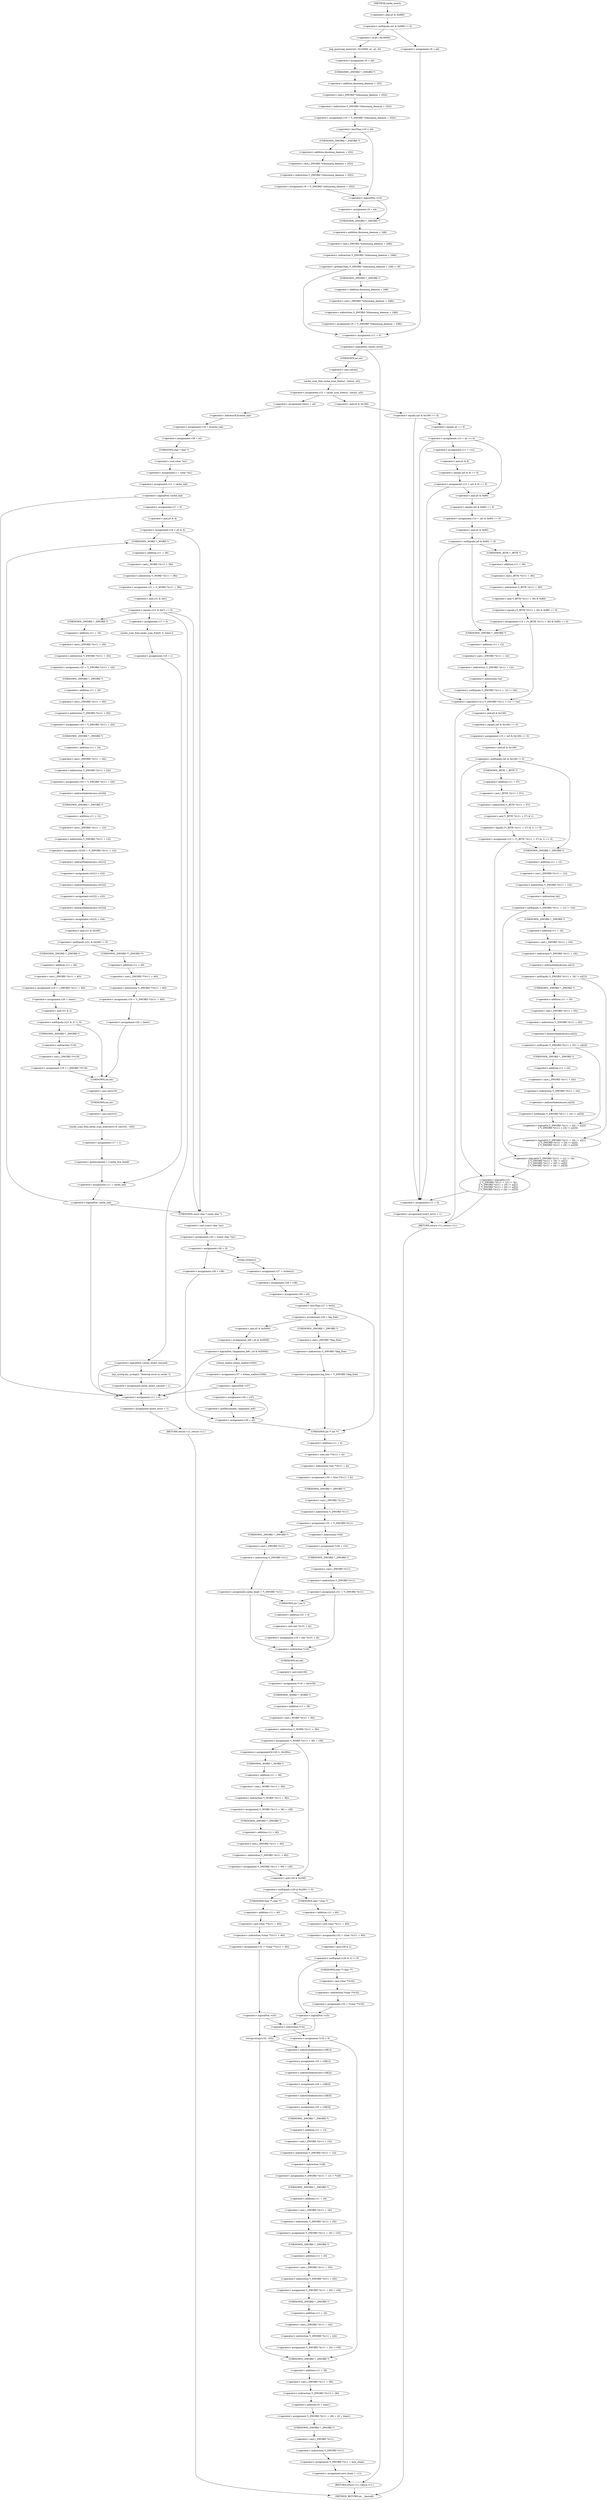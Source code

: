 digraph cache_insert {  
"1000173" [label = "(<operator>.notEquals,(a5 & 0x980) != 0)" ]
"1000174" [label = "(<operator>.and,a5 & 0x980)" ]
"1000179" [label = "(log_query,log_query(a5 | 0x10000, a1, a2, 0))" ]
"1000180" [label = "(<operator>.or,a5 | 0x10000)" ]
"1000186" [label = "(<operator>.assignment,v9 = a4)" ]
"1000189" [label = "(<operator>.assignment,v10 = *(_DWORD *)(dnsmasq_daemon + 252))" ]
"1000191" [label = "(<operator>.indirection,*(_DWORD *)(dnsmasq_daemon + 252))" ]
"1000192" [label = "(<operator>.cast,(_DWORD *)(dnsmasq_daemon + 252))" ]
"1000193" [label = "(UNKNOWN,_DWORD *,_DWORD *)" ]
"1000194" [label = "(<operator>.addition,dnsmasq_daemon + 252)" ]
"1000198" [label = "(<operator>.lessThan,v10 < a4)" ]
"1000201" [label = "(<operator>.assignment,v9 = *(_DWORD *)(dnsmasq_daemon + 252))" ]
"1000203" [label = "(<operator>.indirection,*(_DWORD *)(dnsmasq_daemon + 252))" ]
"1000204" [label = "(<operator>.cast,(_DWORD *)(dnsmasq_daemon + 252))" ]
"1000205" [label = "(UNKNOWN,_DWORD *,_DWORD *)" ]
"1000206" [label = "(<operator>.addition,dnsmasq_daemon + 252)" ]
"1000210" [label = "(<operator>.logicalNot,!v10)" ]
"1000212" [label = "(<operator>.assignment,v9 = a4)" ]
"1000216" [label = "(<operator>.greaterThan,*(_DWORD *)(dnsmasq_daemon + 248) > v9)" ]
"1000217" [label = "(<operator>.indirection,*(_DWORD *)(dnsmasq_daemon + 248))" ]
"1000218" [label = "(<operator>.cast,(_DWORD *)(dnsmasq_daemon + 248))" ]
"1000219" [label = "(UNKNOWN,_DWORD *,_DWORD *)" ]
"1000220" [label = "(<operator>.addition,dnsmasq_daemon + 248)" ]
"1000224" [label = "(<operator>.assignment,v9 = *(_DWORD *)(dnsmasq_daemon + 248))" ]
"1000226" [label = "(<operator>.indirection,*(_DWORD *)(dnsmasq_daemon + 248))" ]
"1000227" [label = "(<operator>.cast,(_DWORD *)(dnsmasq_daemon + 248))" ]
"1000228" [label = "(UNKNOWN,_DWORD *,_DWORD *)" ]
"1000229" [label = "(<operator>.addition,dnsmasq_daemon + 248)" ]
"1000234" [label = "(<operator>.assignment,v9 = a4)" ]
"1000237" [label = "(<operator>.assignment,v11 = 0)" ]
"1000241" [label = "(<operator>.logicalNot,!insert_error)" ]
"1000244" [label = "(<operator>.assignment,v12 = cache_scan_free(a1, (int)a2, a3))" ]
"1000246" [label = "(cache_scan_free,cache_scan_free(a1, (int)a2, a3))" ]
"1000248" [label = "(<operator>.cast,(int)a2)" ]
"1000249" [label = "(UNKNOWN,int,int)" ]
"1000256" [label = "(<operator>.equals,(a5 & 0x180) == 0)" ]
"1000257" [label = "(<operator>.and,a5 & 0x180)" ]
"1000262" [label = "(<operator>.assignment,v13 = a2 == 0)" ]
"1000264" [label = "(<operator>.equals,a2 == 0)" ]
"1000270" [label = "(<operator>.assignment,v11 = v12)" ]
"1000273" [label = "(<operator>.assignment,v13 = (a5 & 8) == 0)" ]
"1000275" [label = "(<operator>.equals,(a5 & 8) == 0)" ]
"1000276" [label = "(<operator>.and,a5 & 8)" ]
"1000283" [label = "(<operator>.assignment,v14 = (a5 & 0x80) == 0)" ]
"1000285" [label = "(<operator>.equals,(a5 & 0x80) == 0)" ]
"1000286" [label = "(<operator>.and,a5 & 0x80)" ]
"1000291" [label = "(<operator>.notEquals,(a5 & 0x80) != 0)" ]
"1000292" [label = "(<operator>.and,a5 & 0x80)" ]
"1000296" [label = "(<operator>.assignment,v14 = (*(_BYTE *)(v11 + 36) & 0x80) == 0)" ]
"1000298" [label = "(<operator>.equals,(*(_BYTE *)(v11 + 36) & 0x80) == 0)" ]
"1000299" [label = "(<operator>.and,*(_BYTE *)(v11 + 36) & 0x80)" ]
"1000300" [label = "(<operator>.indirection,*(_BYTE *)(v11 + 36))" ]
"1000301" [label = "(<operator>.cast,(_BYTE *)(v11 + 36))" ]
"1000302" [label = "(UNKNOWN,_BYTE *,_BYTE *)" ]
"1000303" [label = "(<operator>.addition,v11 + 36)" ]
"1000309" [label = "(<operator>.logicalOr,v14 || *(_DWORD *)(v11 + 12) != *a2)" ]
"1000311" [label = "(<operator>.notEquals,*(_DWORD *)(v11 + 12) != *a2)" ]
"1000312" [label = "(<operator>.indirection,*(_DWORD *)(v11 + 12))" ]
"1000313" [label = "(<operator>.cast,(_DWORD *)(v11 + 12))" ]
"1000314" [label = "(UNKNOWN,_DWORD *,_DWORD *)" ]
"1000315" [label = "(<operator>.addition,v11 + 12)" ]
"1000318" [label = "(<operator>.indirection,*a2)" ]
"1000321" [label = "(<operator>.assignment,v15 = (a5 & 0x100) == 0)" ]
"1000323" [label = "(<operator>.equals,(a5 & 0x100) == 0)" ]
"1000324" [label = "(<operator>.and,a5 & 0x100)" ]
"1000329" [label = "(<operator>.notEquals,(a5 & 0x100) != 0)" ]
"1000330" [label = "(<operator>.and,a5 & 0x100)" ]
"1000334" [label = "(<operator>.assignment,v15 = (*(_BYTE *)(v11 + 37) & 1) == 0)" ]
"1000336" [label = "(<operator>.equals,(*(_BYTE *)(v11 + 37) & 1) == 0)" ]
"1000337" [label = "(<operator>.and,*(_BYTE *)(v11 + 37) & 1)" ]
"1000338" [label = "(<operator>.indirection,*(_BYTE *)(v11 + 37))" ]
"1000339" [label = "(<operator>.cast,(_BYTE *)(v11 + 37))" ]
"1000340" [label = "(UNKNOWN,_BYTE *,_BYTE *)" ]
"1000341" [label = "(<operator>.addition,v11 + 37)" ]
"1000347" [label = "(<operator>.logicalOr,v15\n          || *(_DWORD *)(v11 + 12) != *a2\n          || *(_DWORD *)(v11 + 16) != a2[1]\n          || *(_DWORD *)(v11 + 20) != a2[2]\n          || *(_DWORD *)(v11 + 24) != a2[3])" ]
"1000349" [label = "(<operator>.logicalOr,*(_DWORD *)(v11 + 12) != *a2\n          || *(_DWORD *)(v11 + 16) != a2[1]\n          || *(_DWORD *)(v11 + 20) != a2[2]\n          || *(_DWORD *)(v11 + 24) != a2[3])" ]
"1000350" [label = "(<operator>.notEquals,*(_DWORD *)(v11 + 12) != *a2)" ]
"1000351" [label = "(<operator>.indirection,*(_DWORD *)(v11 + 12))" ]
"1000352" [label = "(<operator>.cast,(_DWORD *)(v11 + 12))" ]
"1000353" [label = "(UNKNOWN,_DWORD *,_DWORD *)" ]
"1000354" [label = "(<operator>.addition,v11 + 12)" ]
"1000357" [label = "(<operator>.indirection,*a2)" ]
"1000359" [label = "(<operator>.logicalOr,*(_DWORD *)(v11 + 16) != a2[1]\n          || *(_DWORD *)(v11 + 20) != a2[2]\n          || *(_DWORD *)(v11 + 24) != a2[3])" ]
"1000360" [label = "(<operator>.notEquals,*(_DWORD *)(v11 + 16) != a2[1])" ]
"1000361" [label = "(<operator>.indirection,*(_DWORD *)(v11 + 16))" ]
"1000362" [label = "(<operator>.cast,(_DWORD *)(v11 + 16))" ]
"1000363" [label = "(UNKNOWN,_DWORD *,_DWORD *)" ]
"1000364" [label = "(<operator>.addition,v11 + 16)" ]
"1000367" [label = "(<operator>.indirectIndexAccess,a2[1])" ]
"1000370" [label = "(<operator>.logicalOr,*(_DWORD *)(v11 + 20) != a2[2]\n          || *(_DWORD *)(v11 + 24) != a2[3])" ]
"1000371" [label = "(<operator>.notEquals,*(_DWORD *)(v11 + 20) != a2[2])" ]
"1000372" [label = "(<operator>.indirection,*(_DWORD *)(v11 + 20))" ]
"1000373" [label = "(<operator>.cast,(_DWORD *)(v11 + 20))" ]
"1000374" [label = "(UNKNOWN,_DWORD *,_DWORD *)" ]
"1000375" [label = "(<operator>.addition,v11 + 20)" ]
"1000378" [label = "(<operator>.indirectIndexAccess,a2[2])" ]
"1000381" [label = "(<operator>.notEquals,*(_DWORD *)(v11 + 24) != a2[3])" ]
"1000382" [label = "(<operator>.indirection,*(_DWORD *)(v11 + 24))" ]
"1000383" [label = "(<operator>.cast,(_DWORD *)(v11 + 24))" ]
"1000384" [label = "(UNKNOWN,_DWORD *,_DWORD *)" ]
"1000385" [label = "(<operator>.addition,v11 + 24)" ]
"1000388" [label = "(<operator>.indirectIndexAccess,a2[3])" ]
"1000393" [label = "(<operator>.assignment,v11 = 0)" ]
"1000396" [label = "(<operator>.assignment,insert_error = 1)" ]
"1000399" [label = "(RETURN,return v11;,return v11;)" ]
"1000401" [label = "(<operator>.assignment,time1 = a3)" ]
"1000404" [label = "(<operator>.assignment,v16 = &cache_tail)" ]
"1000406" [label = "(<operator>.addressOf,&cache_tail)" ]
"1000408" [label = "(<operator>.assignment,v38 = a2)" ]
"1000411" [label = "(<operator>.assignment,s = (char *)a1)" ]
"1000413" [label = "(<operator>.cast,(char *)a1)" ]
"1000414" [label = "(UNKNOWN,char *,char *)" ]
"1000416" [label = "(<operator>.assignment,v11 = cache_tail)" ]
"1000420" [label = "(<operator>.logicalNot,!cache_tail)" ]
"1000424" [label = "(<operator>.assignment,v11 = 0)" ]
"1000427" [label = "(<operator>.assignment,insert_error = 1)" ]
"1000430" [label = "(RETURN,return v11;,return v11;)" ]
"1000432" [label = "(<operator>.assignment,v17 = 0)" ]
"1000435" [label = "(<operator>.assignment,v18 = a5 & 4)" ]
"1000437" [label = "(<operator>.and,a5 & 4)" ]
"1000443" [label = "(<operator>.assignment,v21 = *(_WORD *)(v11 + 36))" ]
"1000445" [label = "(<operator>.indirection,*(_WORD *)(v11 + 36))" ]
"1000446" [label = "(<operator>.cast,(_WORD *)(v11 + 36))" ]
"1000447" [label = "(UNKNOWN,_WORD *,_WORD *)" ]
"1000448" [label = "(<operator>.addition,v11 + 36)" ]
"1000452" [label = "(<operator>.equals,(v21 & 0xC) == 0)" ]
"1000453" [label = "(<operator>.and,v21 & 0xC)" ]
"1000462" [label = "(<operator>.logicalNot,!cache_insert_warned)" ]
"1000465" [label = "(my_syslog,my_syslog(3, \"Internal error in cache.\"))" ]
"1000468" [label = "(<operator>.assignment,cache_insert_warned = 1)" ]
"1000475" [label = "(<operator>.assignment,v22 = *(_DWORD *)(v11 + 16))" ]
"1000477" [label = "(<operator>.indirection,*(_DWORD *)(v11 + 16))" ]
"1000478" [label = "(<operator>.cast,(_DWORD *)(v11 + 16))" ]
"1000479" [label = "(UNKNOWN,_DWORD *,_DWORD *)" ]
"1000480" [label = "(<operator>.addition,v11 + 16)" ]
"1000483" [label = "(<operator>.assignment,v23 = *(_DWORD *)(v11 + 20))" ]
"1000485" [label = "(<operator>.indirection,*(_DWORD *)(v11 + 20))" ]
"1000486" [label = "(<operator>.cast,(_DWORD *)(v11 + 20))" ]
"1000487" [label = "(UNKNOWN,_DWORD *,_DWORD *)" ]
"1000488" [label = "(<operator>.addition,v11 + 20)" ]
"1000491" [label = "(<operator>.assignment,v24 = *(_DWORD *)(v11 + 24))" ]
"1000493" [label = "(<operator>.indirection,*(_DWORD *)(v11 + 24))" ]
"1000494" [label = "(<operator>.cast,(_DWORD *)(v11 + 24))" ]
"1000495" [label = "(UNKNOWN,_DWORD *,_DWORD *)" ]
"1000496" [label = "(<operator>.addition,v11 + 24)" ]
"1000499" [label = "(<operator>.assignment,v41[0] = *(_DWORD *)(v11 + 12))" ]
"1000500" [label = "(<operator>.indirectIndexAccess,v41[0])" ]
"1000503" [label = "(<operator>.indirection,*(_DWORD *)(v11 + 12))" ]
"1000504" [label = "(<operator>.cast,(_DWORD *)(v11 + 12))" ]
"1000505" [label = "(UNKNOWN,_DWORD *,_DWORD *)" ]
"1000506" [label = "(<operator>.addition,v11 + 12)" ]
"1000509" [label = "(<operator>.assignment,v41[1] = v22)" ]
"1000510" [label = "(<operator>.indirectIndexAccess,v41[1])" ]
"1000514" [label = "(<operator>.assignment,v41[2] = v23)" ]
"1000515" [label = "(<operator>.indirectIndexAccess,v41[2])" ]
"1000519" [label = "(<operator>.assignment,v41[3] = v24)" ]
"1000520" [label = "(<operator>.indirectIndexAccess,v41[3])" ]
"1000525" [label = "(<operator>.notEquals,(v21 & 0x200) != 0)" ]
"1000526" [label = "(<operator>.and,v21 & 0x200)" ]
"1000531" [label = "(<operator>.assignment,v19 = *(_DWORD **)(v11 + 40))" ]
"1000533" [label = "(<operator>.indirection,*(_DWORD **)(v11 + 40))" ]
"1000534" [label = "(<operator>.cast,(_DWORD **)(v11 + 40))" ]
"1000535" [label = "(UNKNOWN,_DWORD **,_DWORD **)" ]
"1000536" [label = "(<operator>.addition,v11 + 40)" ]
"1000539" [label = "(<operator>.assignment,v20 = time1)" ]
"1000544" [label = "(<operator>.assignment,v19 = (_DWORD *)(v11 + 40))" ]
"1000546" [label = "(<operator>.cast,(_DWORD *)(v11 + 40))" ]
"1000547" [label = "(UNKNOWN,_DWORD *,_DWORD *)" ]
"1000548" [label = "(<operator>.addition,v11 + 40)" ]
"1000551" [label = "(<operator>.assignment,v20 = time1)" ]
"1000555" [label = "(<operator>.notEquals,(v21 & 2) != 0)" ]
"1000556" [label = "(<operator>.and,v21 & 2)" ]
"1000560" [label = "(<operator>.assignment,v19 = (_DWORD *)*v19)" ]
"1000562" [label = "(<operator>.cast,(_DWORD *)*v19)" ]
"1000563" [label = "(UNKNOWN,_DWORD *,_DWORD *)" ]
"1000564" [label = "(<operator>.indirection,*v19)" ]
"1000566" [label = "(cache_scan_free,cache_scan_free((int)v19, (int)v41, v20))" ]
"1000567" [label = "(<operator>.cast,(int)v19)" ]
"1000568" [label = "(UNKNOWN,int,int)" ]
"1000570" [label = "(<operator>.cast,(int)v41)" ]
"1000571" [label = "(UNKNOWN,int,int)" ]
"1000574" [label = "(<operator>.assignment,v17 = 1)" ]
"1000577" [label = "(<operator>.preIncrement,++cache_live_freed)" ]
"1000581" [label = "(<operator>.assignment,v17 = 0)" ]
"1000584" [label = "(cache_scan_free,cache_scan_free(0, 0, time1))" ]
"1000588" [label = "(<operator>.assignment,v18 = 1)" ]
"1000591" [label = "(<operator>.assignment,v11 = cache_tail)" ]
"1000595" [label = "(<operator>.logicalNot,!cache_tail)" ]
"1000598" [label = "(<operator>.assignment,v25 = (const char *)a1)" ]
"1000600" [label = "(<operator>.cast,(const char *)a1)" ]
"1000601" [label = "(UNKNOWN,const char *,const char *)" ]
"1000603" [label = "(<operator>.assignment,v26 = 0)" ]
"1000609" [label = "(<operator>.assignment,v27 = strlen(s))" ]
"1000611" [label = "(strlen,strlen(s))" ]
"1000613" [label = "(<operator>.assignment,v28 = v38)" ]
"1000616" [label = "(<operator>.assignment,v29 = a5)" ]
"1000620" [label = "(<operator>.lessThan,v27 < 0x32)" ]
"1000624" [label = "(<operator>.assignment,v26 = big_free)" ]
"1000630" [label = "(<operator>.assignment,big_free = *(_DWORD *)big_free)" ]
"1000632" [label = "(<operator>.indirection,*(_DWORD *)big_free)" ]
"1000633" [label = "(<operator>.cast,(_DWORD *)big_free)" ]
"1000634" [label = "(UNKNOWN,_DWORD *,_DWORD *)" ]
"1000638" [label = "(<operator>.logicalNot,!(bignames_left | a5 & 0x5000))" ]
"1000639" [label = "(<operator>.or,bignames_left | a5 & 0x5000)" ]
"1000641" [label = "(<operator>.and,a5 & 0x5000)" ]
"1000645" [label = "(<operator>.assignment,v37 = whine_malloc(1028))" ]
"1000647" [label = "(whine_malloc,whine_malloc(1028))" ]
"1000650" [label = "(<operator>.logicalNot,!v37)" ]
"1000653" [label = "(<operator>.assignment,v26 = v37)" ]
"1000658" [label = "(<operator>.preDecrement,--bignames_left)" ]
"1000662" [label = "(<operator>.assignment,v28 = v38)" ]
"1000665" [label = "(<operator>.assignment,v29 = a5)" ]
"1000669" [label = "(<operator>.assignment,v30 = *(int **)(v11 + 4))" ]
"1000671" [label = "(<operator>.indirection,*(int **)(v11 + 4))" ]
"1000672" [label = "(<operator>.cast,(int **)(v11 + 4))" ]
"1000673" [label = "(UNKNOWN,int **,int **)" ]
"1000674" [label = "(<operator>.addition,v11 + 4)" ]
"1000677" [label = "(<operator>.assignment,v31 = *(_DWORD *)v11)" ]
"1000679" [label = "(<operator>.indirection,*(_DWORD *)v11)" ]
"1000680" [label = "(<operator>.cast,(_DWORD *)v11)" ]
"1000681" [label = "(UNKNOWN,_DWORD *,_DWORD *)" ]
"1000686" [label = "(<operator>.assignment,*v30 = v31)" ]
"1000687" [label = "(<operator>.indirection,*v30)" ]
"1000690" [label = "(<operator>.assignment,v31 = *(_DWORD *)v11)" ]
"1000692" [label = "(<operator>.indirection,*(_DWORD *)v11)" ]
"1000693" [label = "(<operator>.cast,(_DWORD *)v11)" ]
"1000694" [label = "(UNKNOWN,_DWORD *,_DWORD *)" ]
"1000698" [label = "(<operator>.assignment,cache_head = *(_DWORD *)v11)" ]
"1000700" [label = "(<operator>.indirection,*(_DWORD *)v11)" ]
"1000701" [label = "(<operator>.cast,(_DWORD *)v11)" ]
"1000702" [label = "(UNKNOWN,_DWORD *,_DWORD *)" ]
"1000706" [label = "(<operator>.assignment,v16 = (int *)(v31 + 4))" ]
"1000708" [label = "(<operator>.cast,(int *)(v31 + 4))" ]
"1000709" [label = "(UNKNOWN,int *,int *)" ]
"1000710" [label = "(<operator>.addition,v31 + 4)" ]
"1000713" [label = "(<operator>.assignment,*v16 = (int)v30)" ]
"1000714" [label = "(<operator>.indirection,*v16)" ]
"1000716" [label = "(<operator>.cast,(int)v30)" ]
"1000717" [label = "(UNKNOWN,int,int)" ]
"1000719" [label = "(<operator>.assignment,*(_WORD *)(v11 + 36) = v29)" ]
"1000720" [label = "(<operator>.indirection,*(_WORD *)(v11 + 36))" ]
"1000721" [label = "(<operator>.cast,(_WORD *)(v11 + 36))" ]
"1000722" [label = "(UNKNOWN,_WORD *,_WORD *)" ]
"1000723" [label = "(<operator>.addition,v11 + 36)" ]
"1000730" [label = "(<operators>.assignmentOr,v29 |= 0x200u)" ]
"1000733" [label = "(<operator>.assignment,*(_WORD *)(v11 + 36) = v29)" ]
"1000734" [label = "(<operator>.indirection,*(_WORD *)(v11 + 36))" ]
"1000735" [label = "(<operator>.cast,(_WORD *)(v11 + 36))" ]
"1000736" [label = "(UNKNOWN,_WORD *,_WORD *)" ]
"1000737" [label = "(<operator>.addition,v11 + 36)" ]
"1000741" [label = "(<operator>.assignment,*(_DWORD *)(v11 + 40) = v26)" ]
"1000742" [label = "(<operator>.indirection,*(_DWORD *)(v11 + 40))" ]
"1000743" [label = "(<operator>.cast,(_DWORD *)(v11 + 40))" ]
"1000744" [label = "(UNKNOWN,_DWORD *,_DWORD *)" ]
"1000745" [label = "(<operator>.addition,v11 + 40)" ]
"1000750" [label = "(<operator>.notEquals,(v29 & 0x200) != 0)" ]
"1000751" [label = "(<operator>.and,v29 & 0x200)" ]
"1000756" [label = "(<operator>.assignment,v32 = *(char **)(v11 + 40))" ]
"1000758" [label = "(<operator>.indirection,*(char **)(v11 + 40))" ]
"1000759" [label = "(<operator>.cast,(char **)(v11 + 40))" ]
"1000760" [label = "(UNKNOWN,char **,char **)" ]
"1000761" [label = "(<operator>.addition,v11 + 40)" ]
"1000765" [label = "(<operator>.logicalNot,!v25)" ]
"1000769" [label = "(<operator>.assignment,*v32 = 0)" ]
"1000770" [label = "(<operator>.indirection,*v32)" ]
"1000776" [label = "(<operator>.assignment,v32 = (char *)(v11 + 40))" ]
"1000778" [label = "(<operator>.cast,(char *)(v11 + 40))" ]
"1000779" [label = "(UNKNOWN,char *,char *)" ]
"1000780" [label = "(<operator>.addition,v11 + 40)" ]
"1000784" [label = "(<operator>.notEquals,(v29 & 2) != 0)" ]
"1000785" [label = "(<operator>.and,v29 & 2)" ]
"1000789" [label = "(<operator>.assignment,v32 = *(char **)v32)" ]
"1000791" [label = "(<operator>.indirection,*(char **)v32)" ]
"1000792" [label = "(<operator>.cast,(char **)v32)" ]
"1000793" [label = "(UNKNOWN,char **,char **)" ]
"1000796" [label = "(<operator>.logicalNot,!v25)" ]
"1000799" [label = "(strcpy,strcpy(v32, v25))" ]
"1000806" [label = "(<operator>.assignment,v33 = v28[1])" ]
"1000808" [label = "(<operator>.indirectIndexAccess,v28[1])" ]
"1000811" [label = "(<operator>.assignment,v34 = v28[2])" ]
"1000813" [label = "(<operator>.indirectIndexAccess,v28[2])" ]
"1000816" [label = "(<operator>.assignment,v35 = v28[3])" ]
"1000818" [label = "(<operator>.indirectIndexAccess,v28[3])" ]
"1000821" [label = "(<operator>.assignment,*(_DWORD *)(v11 + 12) = *v28)" ]
"1000822" [label = "(<operator>.indirection,*(_DWORD *)(v11 + 12))" ]
"1000823" [label = "(<operator>.cast,(_DWORD *)(v11 + 12))" ]
"1000824" [label = "(UNKNOWN,_DWORD *,_DWORD *)" ]
"1000825" [label = "(<operator>.addition,v11 + 12)" ]
"1000828" [label = "(<operator>.indirection,*v28)" ]
"1000830" [label = "(<operator>.assignment,*(_DWORD *)(v11 + 16) = v33)" ]
"1000831" [label = "(<operator>.indirection,*(_DWORD *)(v11 + 16))" ]
"1000832" [label = "(<operator>.cast,(_DWORD *)(v11 + 16))" ]
"1000833" [label = "(UNKNOWN,_DWORD *,_DWORD *)" ]
"1000834" [label = "(<operator>.addition,v11 + 16)" ]
"1000838" [label = "(<operator>.assignment,*(_DWORD *)(v11 + 20) = v34)" ]
"1000839" [label = "(<operator>.indirection,*(_DWORD *)(v11 + 20))" ]
"1000840" [label = "(<operator>.cast,(_DWORD *)(v11 + 20))" ]
"1000841" [label = "(UNKNOWN,_DWORD *,_DWORD *)" ]
"1000842" [label = "(<operator>.addition,v11 + 20)" ]
"1000846" [label = "(<operator>.assignment,*(_DWORD *)(v11 + 24) = v35)" ]
"1000847" [label = "(<operator>.indirection,*(_DWORD *)(v11 + 24))" ]
"1000848" [label = "(<operator>.cast,(_DWORD *)(v11 + 24))" ]
"1000849" [label = "(UNKNOWN,_DWORD *,_DWORD *)" ]
"1000850" [label = "(<operator>.addition,v11 + 24)" ]
"1000854" [label = "(<operator>.assignment,*(_DWORD *)(v11 + 28) = v9 + time1)" ]
"1000855" [label = "(<operator>.indirection,*(_DWORD *)(v11 + 28))" ]
"1000856" [label = "(<operator>.cast,(_DWORD *)(v11 + 28))" ]
"1000857" [label = "(UNKNOWN,_DWORD *,_DWORD *)" ]
"1000858" [label = "(<operator>.addition,v11 + 28)" ]
"1000861" [label = "(<operator>.addition,v9 + time1)" ]
"1000864" [label = "(<operator>.assignment,*(_DWORD *)v11 = new_chain)" ]
"1000865" [label = "(<operator>.indirection,*(_DWORD *)v11)" ]
"1000866" [label = "(<operator>.cast,(_DWORD *)v11)" ]
"1000867" [label = "(UNKNOWN,_DWORD *,_DWORD *)" ]
"1000870" [label = "(<operator>.assignment,new_chain = v11)" ]
"1000873" [label = "(RETURN,return v11;,return v11;)" ]
"1000133" [label = "(METHOD,cache_insert)" ]
"1000875" [label = "(METHOD_RETURN,int __fastcall)" ]
  "1000173" -> "1000180" 
  "1000173" -> "1000234" 
  "1000174" -> "1000173" 
  "1000179" -> "1000186" 
  "1000180" -> "1000179" 
  "1000186" -> "1000193" 
  "1000189" -> "1000198" 
  "1000191" -> "1000189" 
  "1000192" -> "1000191" 
  "1000193" -> "1000194" 
  "1000194" -> "1000192" 
  "1000198" -> "1000205" 
  "1000198" -> "1000210" 
  "1000201" -> "1000210" 
  "1000203" -> "1000201" 
  "1000204" -> "1000203" 
  "1000205" -> "1000206" 
  "1000206" -> "1000204" 
  "1000210" -> "1000219" 
  "1000210" -> "1000212" 
  "1000212" -> "1000219" 
  "1000216" -> "1000228" 
  "1000216" -> "1000237" 
  "1000217" -> "1000216" 
  "1000218" -> "1000217" 
  "1000219" -> "1000220" 
  "1000220" -> "1000218" 
  "1000224" -> "1000237" 
  "1000226" -> "1000224" 
  "1000227" -> "1000226" 
  "1000228" -> "1000229" 
  "1000229" -> "1000227" 
  "1000234" -> "1000237" 
  "1000237" -> "1000241" 
  "1000241" -> "1000249" 
  "1000241" -> "1000873" 
  "1000244" -> "1000257" 
  "1000244" -> "1000401" 
  "1000246" -> "1000244" 
  "1000248" -> "1000246" 
  "1000249" -> "1000248" 
  "1000256" -> "1000393" 
  "1000256" -> "1000264" 
  "1000257" -> "1000256" 
  "1000262" -> "1000270" 
  "1000262" -> "1000393" 
  "1000262" -> "1000286" 
  "1000264" -> "1000262" 
  "1000270" -> "1000276" 
  "1000273" -> "1000393" 
  "1000273" -> "1000286" 
  "1000275" -> "1000273" 
  "1000276" -> "1000275" 
  "1000283" -> "1000292" 
  "1000285" -> "1000283" 
  "1000286" -> "1000285" 
  "1000291" -> "1000302" 
  "1000291" -> "1000314" 
  "1000291" -> "1000309" 
  "1000292" -> "1000291" 
  "1000296" -> "1000314" 
  "1000296" -> "1000309" 
  "1000298" -> "1000296" 
  "1000299" -> "1000298" 
  "1000300" -> "1000299" 
  "1000301" -> "1000300" 
  "1000302" -> "1000303" 
  "1000303" -> "1000301" 
  "1000309" -> "1000324" 
  "1000309" -> "1000399" 
  "1000311" -> "1000309" 
  "1000312" -> "1000318" 
  "1000313" -> "1000312" 
  "1000314" -> "1000315" 
  "1000315" -> "1000313" 
  "1000318" -> "1000311" 
  "1000321" -> "1000330" 
  "1000323" -> "1000321" 
  "1000324" -> "1000323" 
  "1000329" -> "1000340" 
  "1000329" -> "1000353" 
  "1000329" -> "1000347" 
  "1000330" -> "1000329" 
  "1000334" -> "1000353" 
  "1000334" -> "1000347" 
  "1000336" -> "1000334" 
  "1000337" -> "1000336" 
  "1000338" -> "1000337" 
  "1000339" -> "1000338" 
  "1000340" -> "1000341" 
  "1000341" -> "1000339" 
  "1000347" -> "1000393" 
  "1000347" -> "1000399" 
  "1000349" -> "1000347" 
  "1000350" -> "1000363" 
  "1000350" -> "1000349" 
  "1000351" -> "1000357" 
  "1000352" -> "1000351" 
  "1000353" -> "1000354" 
  "1000354" -> "1000352" 
  "1000357" -> "1000350" 
  "1000359" -> "1000349" 
  "1000360" -> "1000374" 
  "1000360" -> "1000359" 
  "1000361" -> "1000367" 
  "1000362" -> "1000361" 
  "1000363" -> "1000364" 
  "1000364" -> "1000362" 
  "1000367" -> "1000360" 
  "1000370" -> "1000359" 
  "1000371" -> "1000384" 
  "1000371" -> "1000370" 
  "1000372" -> "1000378" 
  "1000373" -> "1000372" 
  "1000374" -> "1000375" 
  "1000375" -> "1000373" 
  "1000378" -> "1000371" 
  "1000381" -> "1000370" 
  "1000382" -> "1000388" 
  "1000383" -> "1000382" 
  "1000384" -> "1000385" 
  "1000385" -> "1000383" 
  "1000388" -> "1000381" 
  "1000393" -> "1000396" 
  "1000396" -> "1000399" 
  "1000399" -> "1000875" 
  "1000401" -> "1000406" 
  "1000404" -> "1000408" 
  "1000406" -> "1000404" 
  "1000408" -> "1000414" 
  "1000411" -> "1000416" 
  "1000413" -> "1000411" 
  "1000414" -> "1000413" 
  "1000416" -> "1000420" 
  "1000420" -> "1000424" 
  "1000420" -> "1000432" 
  "1000424" -> "1000427" 
  "1000427" -> "1000430" 
  "1000430" -> "1000875" 
  "1000432" -> "1000437" 
  "1000435" -> "1000447" 
  "1000435" -> "1000601" 
  "1000437" -> "1000435" 
  "1000443" -> "1000453" 
  "1000445" -> "1000443" 
  "1000446" -> "1000445" 
  "1000447" -> "1000448" 
  "1000448" -> "1000446" 
  "1000452" -> "1000601" 
  "1000452" -> "1000462" 
  "1000452" -> "1000479" 
  "1000452" -> "1000581" 
  "1000453" -> "1000452" 
  "1000462" -> "1000465" 
  "1000462" -> "1000424" 
  "1000465" -> "1000468" 
  "1000468" -> "1000424" 
  "1000475" -> "1000487" 
  "1000477" -> "1000475" 
  "1000478" -> "1000477" 
  "1000479" -> "1000480" 
  "1000480" -> "1000478" 
  "1000483" -> "1000495" 
  "1000485" -> "1000483" 
  "1000486" -> "1000485" 
  "1000487" -> "1000488" 
  "1000488" -> "1000486" 
  "1000491" -> "1000500" 
  "1000493" -> "1000491" 
  "1000494" -> "1000493" 
  "1000495" -> "1000496" 
  "1000496" -> "1000494" 
  "1000499" -> "1000510" 
  "1000500" -> "1000505" 
  "1000503" -> "1000499" 
  "1000504" -> "1000503" 
  "1000505" -> "1000506" 
  "1000506" -> "1000504" 
  "1000509" -> "1000515" 
  "1000510" -> "1000509" 
  "1000514" -> "1000520" 
  "1000515" -> "1000514" 
  "1000519" -> "1000526" 
  "1000520" -> "1000519" 
  "1000525" -> "1000535" 
  "1000525" -> "1000547" 
  "1000526" -> "1000525" 
  "1000531" -> "1000539" 
  "1000533" -> "1000531" 
  "1000534" -> "1000533" 
  "1000535" -> "1000536" 
  "1000536" -> "1000534" 
  "1000539" -> "1000568" 
  "1000544" -> "1000551" 
  "1000546" -> "1000544" 
  "1000547" -> "1000548" 
  "1000548" -> "1000546" 
  "1000551" -> "1000556" 
  "1000555" -> "1000568" 
  "1000555" -> "1000563" 
  "1000556" -> "1000555" 
  "1000560" -> "1000568" 
  "1000562" -> "1000560" 
  "1000563" -> "1000564" 
  "1000564" -> "1000562" 
  "1000566" -> "1000574" 
  "1000567" -> "1000571" 
  "1000568" -> "1000567" 
  "1000570" -> "1000566" 
  "1000571" -> "1000570" 
  "1000574" -> "1000577" 
  "1000577" -> "1000591" 
  "1000581" -> "1000584" 
  "1000584" -> "1000588" 
  "1000588" -> "1000591" 
  "1000591" -> "1000595" 
  "1000595" -> "1000447" 
  "1000595" -> "1000601" 
  "1000595" -> "1000424" 
  "1000598" -> "1000603" 
  "1000600" -> "1000598" 
  "1000601" -> "1000600" 
  "1000603" -> "1000611" 
  "1000603" -> "1000662" 
  "1000609" -> "1000613" 
  "1000611" -> "1000609" 
  "1000613" -> "1000616" 
  "1000616" -> "1000620" 
  "1000620" -> "1000673" 
  "1000620" -> "1000624" 
  "1000624" -> "1000634" 
  "1000624" -> "1000641" 
  "1000630" -> "1000673" 
  "1000632" -> "1000630" 
  "1000633" -> "1000632" 
  "1000634" -> "1000633" 
  "1000638" -> "1000424" 
  "1000638" -> "1000647" 
  "1000639" -> "1000638" 
  "1000641" -> "1000639" 
  "1000645" -> "1000650" 
  "1000647" -> "1000645" 
  "1000650" -> "1000424" 
  "1000650" -> "1000653" 
  "1000653" -> "1000658" 
  "1000653" -> "1000665" 
  "1000658" -> "1000665" 
  "1000662" -> "1000665" 
  "1000665" -> "1000673" 
  "1000669" -> "1000681" 
  "1000671" -> "1000669" 
  "1000672" -> "1000671" 
  "1000673" -> "1000674" 
  "1000674" -> "1000672" 
  "1000677" -> "1000687" 
  "1000677" -> "1000702" 
  "1000679" -> "1000677" 
  "1000680" -> "1000679" 
  "1000681" -> "1000680" 
  "1000686" -> "1000694" 
  "1000687" -> "1000686" 
  "1000690" -> "1000709" 
  "1000690" -> "1000714" 
  "1000692" -> "1000690" 
  "1000693" -> "1000692" 
  "1000694" -> "1000693" 
  "1000698" -> "1000709" 
  "1000698" -> "1000714" 
  "1000700" -> "1000698" 
  "1000701" -> "1000700" 
  "1000702" -> "1000701" 
  "1000706" -> "1000714" 
  "1000708" -> "1000706" 
  "1000709" -> "1000710" 
  "1000710" -> "1000708" 
  "1000713" -> "1000722" 
  "1000714" -> "1000717" 
  "1000716" -> "1000713" 
  "1000717" -> "1000716" 
  "1000719" -> "1000730" 
  "1000719" -> "1000751" 
  "1000720" -> "1000719" 
  "1000721" -> "1000720" 
  "1000722" -> "1000723" 
  "1000723" -> "1000721" 
  "1000730" -> "1000736" 
  "1000733" -> "1000744" 
  "1000734" -> "1000733" 
  "1000735" -> "1000734" 
  "1000736" -> "1000737" 
  "1000737" -> "1000735" 
  "1000741" -> "1000751" 
  "1000742" -> "1000741" 
  "1000743" -> "1000742" 
  "1000744" -> "1000745" 
  "1000745" -> "1000743" 
  "1000750" -> "1000760" 
  "1000750" -> "1000779" 
  "1000751" -> "1000750" 
  "1000756" -> "1000765" 
  "1000758" -> "1000756" 
  "1000759" -> "1000758" 
  "1000760" -> "1000761" 
  "1000761" -> "1000759" 
  "1000765" -> "1000770" 
  "1000765" -> "1000799" 
  "1000769" -> "1000857" 
  "1000769" -> "1000808" 
  "1000770" -> "1000769" 
  "1000776" -> "1000785" 
  "1000778" -> "1000776" 
  "1000779" -> "1000780" 
  "1000780" -> "1000778" 
  "1000784" -> "1000793" 
  "1000784" -> "1000796" 
  "1000785" -> "1000784" 
  "1000789" -> "1000796" 
  "1000791" -> "1000789" 
  "1000792" -> "1000791" 
  "1000793" -> "1000792" 
  "1000796" -> "1000770" 
  "1000796" -> "1000799" 
  "1000799" -> "1000857" 
  "1000799" -> "1000808" 
  "1000806" -> "1000813" 
  "1000808" -> "1000806" 
  "1000811" -> "1000818" 
  "1000813" -> "1000811" 
  "1000816" -> "1000824" 
  "1000818" -> "1000816" 
  "1000821" -> "1000833" 
  "1000822" -> "1000828" 
  "1000823" -> "1000822" 
  "1000824" -> "1000825" 
  "1000825" -> "1000823" 
  "1000828" -> "1000821" 
  "1000830" -> "1000841" 
  "1000831" -> "1000830" 
  "1000832" -> "1000831" 
  "1000833" -> "1000834" 
  "1000834" -> "1000832" 
  "1000838" -> "1000849" 
  "1000839" -> "1000838" 
  "1000840" -> "1000839" 
  "1000841" -> "1000842" 
  "1000842" -> "1000840" 
  "1000846" -> "1000857" 
  "1000847" -> "1000846" 
  "1000848" -> "1000847" 
  "1000849" -> "1000850" 
  "1000850" -> "1000848" 
  "1000854" -> "1000867" 
  "1000855" -> "1000861" 
  "1000856" -> "1000855" 
  "1000857" -> "1000858" 
  "1000858" -> "1000856" 
  "1000861" -> "1000854" 
  "1000864" -> "1000870" 
  "1000865" -> "1000864" 
  "1000866" -> "1000865" 
  "1000867" -> "1000866" 
  "1000870" -> "1000873" 
  "1000873" -> "1000875" 
  "1000133" -> "1000174" 
}
